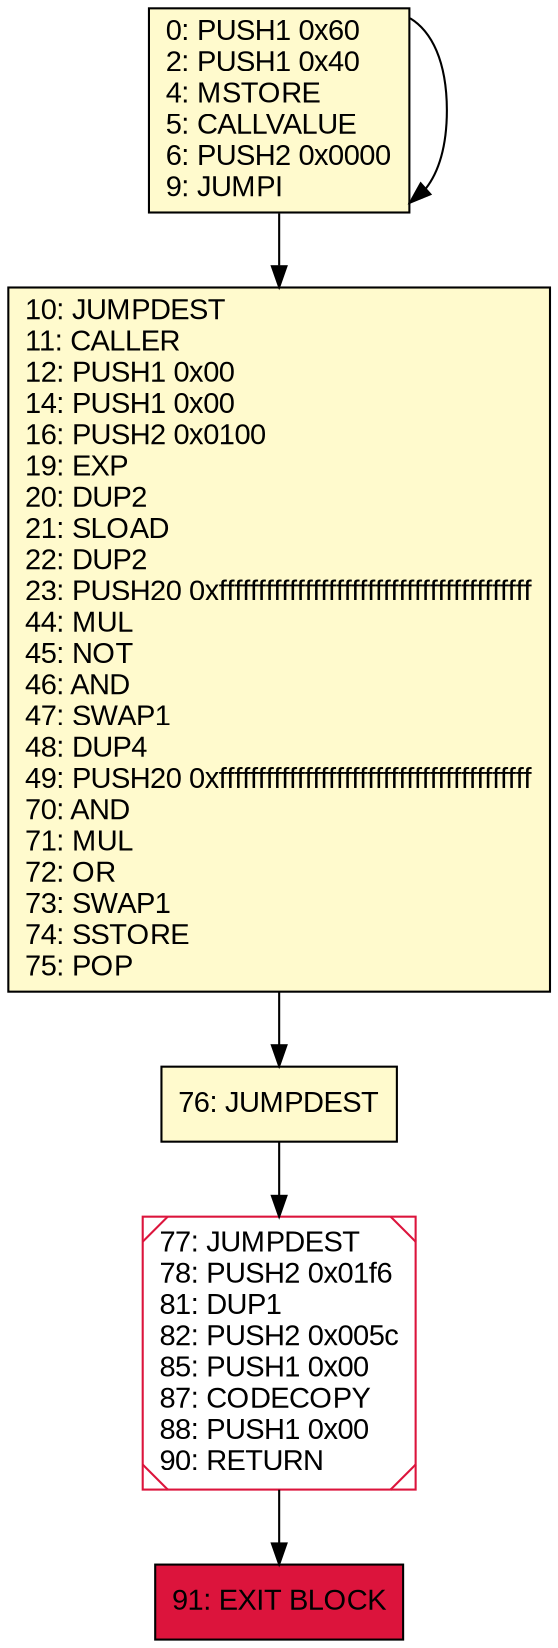digraph G {
bgcolor=transparent rankdir=UD;
node [shape=box style=filled color=black fillcolor=white fontname=arial fontcolor=black];
10 [label="10: JUMPDEST\l11: CALLER\l12: PUSH1 0x00\l14: PUSH1 0x00\l16: PUSH2 0x0100\l19: EXP\l20: DUP2\l21: SLOAD\l22: DUP2\l23: PUSH20 0xffffffffffffffffffffffffffffffffffffffff\l44: MUL\l45: NOT\l46: AND\l47: SWAP1\l48: DUP4\l49: PUSH20 0xffffffffffffffffffffffffffffffffffffffff\l70: AND\l71: MUL\l72: OR\l73: SWAP1\l74: SSTORE\l75: POP\l" fillcolor=lemonchiffon ];
76 [label="76: JUMPDEST\l" fillcolor=lemonchiffon ];
77 [label="77: JUMPDEST\l78: PUSH2 0x01f6\l81: DUP1\l82: PUSH2 0x005c\l85: PUSH1 0x00\l87: CODECOPY\l88: PUSH1 0x00\l90: RETURN\l" shape=Msquare color=crimson ];
91 [label="91: EXIT BLOCK\l" fillcolor=crimson ];
0 [label="0: PUSH1 0x60\l2: PUSH1 0x40\l4: MSTORE\l5: CALLVALUE\l6: PUSH2 0x0000\l9: JUMPI\l" fillcolor=lemonchiffon ];
0 -> 0;
10 -> 76;
77 -> 91;
76 -> 77;
0 -> 10;
}